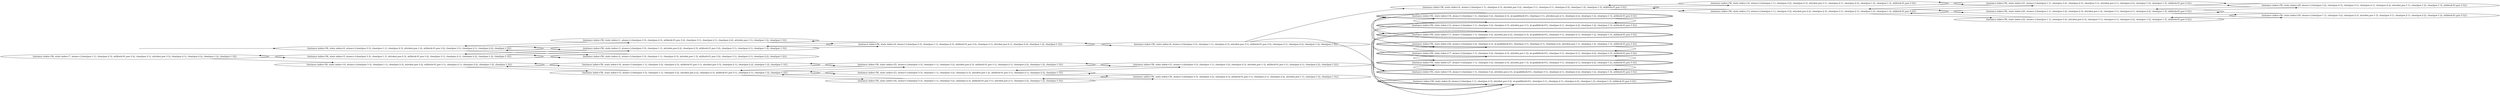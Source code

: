 digraph {
rankdir="LR"
s7[label="(instance index=56, state index=7, atoms={clear(pos-1-1), clear(pos-2-3), at(block-01,pos-3-2), clear(pos-3-1), at(robot,pos-3-3), clear(pos-2-1), clear(pos-2-2), clear(pos-1-2), clear(pos-1-3)})"]
s2[label="(instance index=56, state index=2, atoms={clear(pos-3-3), clear(pos-1-1), clear(pos-2-3), at(robot,pos-1-3), at(block-01,pos-3-2), clear(pos-3-1), clear(pos-2-1), clear(pos-2-2), clear(pos-1-2)})"]
s5[label="(instance index=56, state index=5, atoms={clear(pos-3-3), clear(pos-1-1), at(robot,pos-2-3), at(block-01,pos-3-2), clear(pos-3-1), clear(pos-2-1), clear(pos-2-2), clear(pos-1-2), clear(pos-1-3)})"]
s0[label="(instance index=56, state index=0, atoms={clear(pos-3-3), clear(pos-1-1), clear(pos-2-3), at(robot,pos-1-2), at(block-01,pos-3-2), clear(pos-3-1), clear(pos-2-1), clear(pos-2-2), clear(pos-1-3)})"]
s10[label="(instance index=56, state index=10, atoms={clear(pos-3-3), clear(pos-1-1), clear(pos-2-3), at(robot,pos-3-2), at(block-01,pos-3-1), clear(pos-2-1), clear(pos-2-2), clear(pos-1-2), clear(pos-1-3)})"]
s1[label="(instance index=56, state index=1, atoms={clear(pos-3-3), clear(pos-2-3), at(block-01,pos-3-2), clear(pos-3-1), clear(pos-2-1), clear(pos-2-2), at(robot,pos-1-1), clear(pos-1-2), clear(pos-1-3)})"]
s3[label="(instance index=56, state index=3, atoms={clear(pos-3-3), clear(pos-1-1), at(robot,pos-2-2), clear(pos-2-3), at(block-01,pos-3-2), clear(pos-3-1), clear(pos-2-1), clear(pos-1-2), clear(pos-1-3)})"]
s15[label="(instance index=56, state index=15, atoms={clear(pos-3-3), clear(pos-1-1), clear(pos-3-2), at(robot,pos-2-2), clear(pos-2-3), at(block-01,pos-3-1), clear(pos-2-1), clear(pos-1-2), clear(pos-1-3)})"]
s16[label="(instance index=56, state index=16, atoms={clear(pos-1-1), clear(pos-3-2), clear(pos-2-3), at(block-01,pos-3-1), at(robot,pos-3-3), clear(pos-2-1), clear(pos-2-2), clear(pos-1-2), clear(pos-1-3)})"]
s4[label="(instance index=56, state index=4, atoms={clear(pos-3-3), clear(pos-1-1), clear(pos-2-3), at(block-01,pos-3-2), clear(pos-3-1), at(robot,pos-2-1), clear(pos-2-2), clear(pos-1-2), clear(pos-1-3)})"]
s23[label="(instance index=56, state index=23, atoms={clear(pos-3-3), clear(pos-1-1), clear(pos-3-2), clear(pos-2-3), at(robot,pos-1-2), at(block-01,pos-3-1), clear(pos-2-1), clear(pos-2-2), clear(pos-1-3)})"]
s25[label="(instance index=56, state index=25, atoms={clear(pos-3-3), clear(pos-1-1), clear(pos-3-2), at(robot,pos-2-3), at(block-01,pos-3-1), clear(pos-2-1), clear(pos-2-2), clear(pos-1-2), clear(pos-1-3)})"]
s24[label="(instance index=56, state index=24, atoms={clear(pos-3-3), clear(pos-1-1), clear(pos-3-2), clear(pos-2-3), at(block-01,pos-3-1), at(robot,pos-2-1), clear(pos-2-2), clear(pos-1-2), clear(pos-1-3)})"]
s6[label="(instance index=56, state index=6, atoms={clear(pos-3-3), clear(pos-1-1), clear(pos-2-3), at(robot,pos-3-1), at(block-01,pos-3-2), clear(pos-2-1), clear(pos-2-2), clear(pos-1-2), clear(pos-1-3)})"]
s30[label="(instance index=56, state index=30, atoms={clear(pos-3-3), clear(pos-3-2), clear(pos-2-3), at(block-01,pos-3-1), clear(pos-2-1), clear(pos-2-2), at(robot,pos-1-1), clear(pos-1-2), clear(pos-1-3)})"]
s31[label="(instance index=56, state index=31, atoms={clear(pos-3-3), clear(pos-1-1), clear(pos-3-2), clear(pos-2-3), at(robot,pos-1-3), at(block-01,pos-3-1), clear(pos-2-1), clear(pos-2-2), clear(pos-1-2)})"]
s27[peripheries=2,label="(instance index=56, state index=27, atoms={clear(pos-1-1), clear(pos-3-2), clear(pos-2-3), at(robot,pos-1-3), at-goal(block-01), clear(pos-3-1), clear(pos-2-1), clear(pos-2-2), clear(pos-1-2), at(block-01,pos-3-3)})"]
s26[peripheries=2,label="(instance index=56, state index=26, atoms={clear(pos-3-2), clear(pos-2-3), at-goal(block-01), clear(pos-3-1), clear(pos-2-1), clear(pos-2-2), at(robot,pos-1-1), clear(pos-1-2), clear(pos-1-3), at(block-01,pos-3-3)})"]
s18[peripheries=2,label="(instance index=56, state index=18, atoms={clear(pos-1-1), clear(pos-3-2), clear(pos-2-3), at-goal(block-01), clear(pos-3-1), at(robot,pos-2-1), clear(pos-2-2), clear(pos-1-2), clear(pos-1-3), at(block-01,pos-3-3)})"]
s17[peripheries=2,label="(instance index=56, state index=17, atoms={clear(pos-1-1), clear(pos-3-2), clear(pos-2-3), at(robot,pos-1-2), at-goal(block-01), clear(pos-3-1), clear(pos-2-1), clear(pos-2-2), clear(pos-1-3), at(block-01,pos-3-3)})"]
s12[peripheries=2,label="(instance index=56, state index=12, atoms={clear(pos-1-1), clear(pos-3-2), clear(pos-2-3), at(robot,pos-3-1), at-goal(block-01), clear(pos-2-1), clear(pos-2-2), clear(pos-1-2), clear(pos-1-3), at(block-01,pos-3-3)})"]
s11[peripheries=2,label="(instance index=56, state index=11, atoms={clear(pos-1-1), clear(pos-3-2), at(robot,pos-2-2), clear(pos-2-3), at-goal(block-01), clear(pos-3-1), clear(pos-2-1), clear(pos-1-2), clear(pos-1-3), at(block-01,pos-3-3)})"]
s19[peripheries=2,label="(instance index=56, state index=19, atoms={clear(pos-1-1), clear(pos-3-2), at(robot,pos-2-3), at-goal(block-01), clear(pos-3-1), clear(pos-2-1), clear(pos-2-2), clear(pos-1-2), clear(pos-1-3), at(block-01,pos-3-3)})"]
s8[peripheries=2,label="(instance index=56, state index=8, atoms={clear(pos-1-1), clear(pos-2-3), at(robot,pos-3-2), at-goal(block-01), clear(pos-3-1), clear(pos-2-1), clear(pos-2-2), clear(pos-1-2), clear(pos-1-3), at(block-01,pos-3-3)})"]
s9[label="(instance index=56, state index=9, atoms={clear(pos-1-1), clear(pos-2-3), at(robot,pos-3-2), clear(pos-3-1), clear(pos-2-1), clear(pos-2-2), clear(pos-1-2), clear(pos-1-3), at(block-01,pos-3-3)})"]
s14[label="(instance index=56, state index=14, atoms={clear(pos-1-1), clear(pos-3-2), clear(pos-2-3), at(robot,pos-3-1), clear(pos-2-1), clear(pos-2-2), clear(pos-1-2), clear(pos-1-3), at(block-01,pos-3-3)})"]
s13[label="(instance index=56, state index=13, atoms={clear(pos-1-1), clear(pos-3-2), at(robot,pos-2-2), clear(pos-2-3), clear(pos-3-1), clear(pos-2-1), clear(pos-1-2), clear(pos-1-3), at(block-01,pos-3-3)})"]
s21[label="(instance index=56, state index=21, atoms={clear(pos-1-1), clear(pos-3-2), clear(pos-2-3), clear(pos-3-1), at(robot,pos-2-1), clear(pos-2-2), clear(pos-1-2), clear(pos-1-3), at(block-01,pos-3-3)})"]
s22[label="(instance index=56, state index=22, atoms={clear(pos-1-1), clear(pos-3-2), at(robot,pos-2-3), clear(pos-3-1), clear(pos-2-1), clear(pos-2-2), clear(pos-1-2), clear(pos-1-3), at(block-01,pos-3-3)})"]
s20[label="(instance index=56, state index=20, atoms={clear(pos-1-1), clear(pos-3-2), clear(pos-2-3), at(robot,pos-1-2), clear(pos-3-1), clear(pos-2-1), clear(pos-2-2), clear(pos-1-3), at(block-01,pos-3-3)})"]
s28[label="(instance index=56, state index=28, atoms={clear(pos-3-2), clear(pos-2-3), clear(pos-3-1), clear(pos-2-1), clear(pos-2-2), at(robot,pos-1-1), clear(pos-1-2), clear(pos-1-3), at(block-01,pos-3-3)})"]
s29[label="(instance index=56, state index=29, atoms={clear(pos-1-1), clear(pos-3-2), clear(pos-2-3), at(robot,pos-1-3), clear(pos-3-1), clear(pos-2-1), clear(pos-2-2), clear(pos-1-2), at(block-01,pos-3-3)})"]
Dangling [ label = "", style = invis ]
{ rank = same; Dangling }
Dangling -> s0
{ rank = same; s0}
{ rank = same; s5,s0,s10}
{ rank = same; s1,s3,s15,s16}
{ rank = same; s4,s23,s25,s24}
{ rank = same; s6,s30,s31}
{ rank = same; s27,s26,s18,s17,s12,s11,s19,s8,s9}
{ rank = same; s14,s13}
{ rank = same; s21,s22,s20}
{ rank = same; s28,s29}
{
s7->s5
s7->s10
s2->s5
s2->s0
}
{
s5->s7
s5->s3
s5->s2
s0->s3
s0->s2
s0->s1
s10->s15
s10->s16
}
{
s1->s4
s1->s0
s3->s5
s3->s4
s3->s0
s15->s23
s15->s10
s15->s25
s15->s24
s16->s10
s16->s25
}
{
s4->s6
s4->s3
s4->s1
s23->s15
s23->s30
s23->s31
s25->s15
s25->s31
s25->s16
s24->s15
s24->s30
}
{
s6->s4
s6->s9
s6->s8
s30->s23
s30->s24
s31->s23
s31->s25
}
{
s27->s19
s27->s17
s26->s18
s26->s17
s18->s12
s18->s11
s18->s26
s17->s11
s17->s26
s17->s27
s12->s18
s12->s8
s11->s19
s11->s17
s11->s18
s11->s8
s19->s11
s19->s27
s8->s12
s8->s11
s9->s14
s9->s13
}
{
s14->s21
s14->s9
s13->s22
s13->s21
s13->s20
s13->s9
}
{
s21->s14
s21->s13
s21->s28
s22->s13
s22->s29
s20->s13
s20->s28
s20->s29
}
{
s28->s21
s28->s20
s29->s22
s29->s20
}
}
